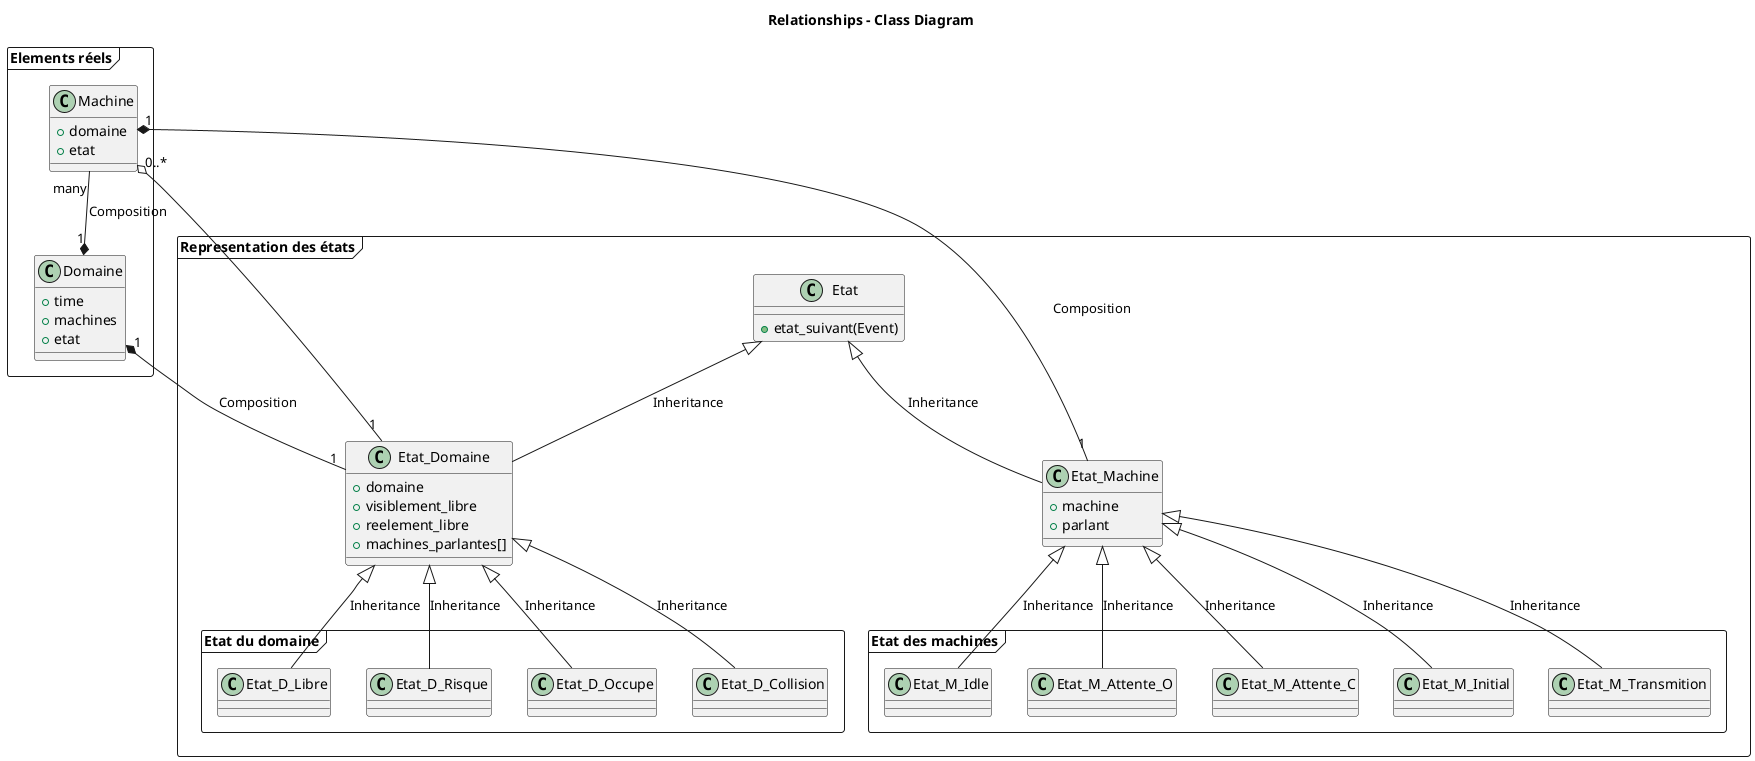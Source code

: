 @startuml

title Relationships - Class Diagram
package "Elements réels" <<Frame>> {
    class Domaine
    class Machine
}
package "Representation des états" <<Frame>> {
    class Etat
    class Etat_Domaine
    class Etat_Machine
    
    package "Etat du domaine" <<Frame>> {
        Etat_Domaine <|-- Etat_D_Libre: Inheritance
        Etat_Domaine <|-- Etat_D_Risque: Inheritance
        Etat_Domaine <|-- Etat_D_Occupe: Inheritance
        Etat_Domaine <|-- Etat_D_Collision: Inheritance
    }
    
    package "Etat des machines" <<Frame>>{
        Etat_Machine <|-- Etat_M_Idle: Inheritance
        Etat_Machine <|-- Etat_M_Attente_O: Inheritance
        Etat_Machine <|-- Etat_M_Attente_C: Inheritance
        Etat_Machine <|-- Etat_M_Initial: Inheritance
        Etat_Machine <|-- Etat_M_Transmition: Inheritance
    }
}
Etat <|-- Etat_Domaine: Inheritance
Etat <|-- Etat_Machine: Inheritance
Domaine "1" *-up- "many" Machine: Composition
Domaine "1" *-- "1" Etat_Domaine: Composition
Machine "1" *-- "1" Etat_Machine: Composition

Domaine : +time
Domaine : +machines
Domaine : +etat

Machine : +domaine
Machine : +etat

Etat : +etat_suivant(Event)

Etat_Machine : +machine
Etat_Machine : +parlant

Etat_Domaine : +domaine
Etat_Domaine : +visiblement_libre
Etat_Domaine : +reelement_libre
Etat_Domaine : +machines_parlantes[]
Machine "0..*" o-- "1" Etat_Domaine

@enduml
